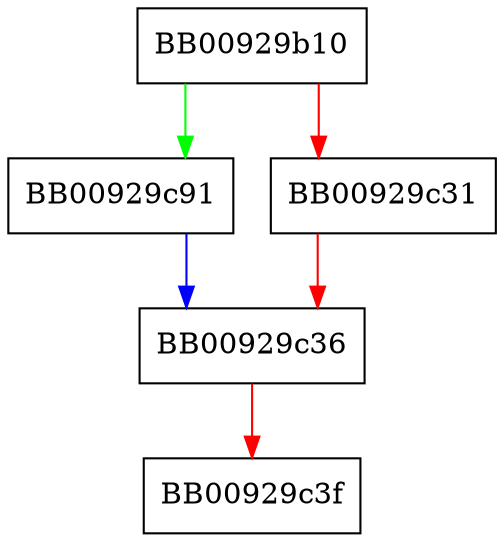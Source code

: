 digraph _Unwind_Resume {
  node [shape="box"];
  graph [splines=ortho];
  BB00929b10 -> BB00929c91 [color="green"];
  BB00929b10 -> BB00929c31 [color="red"];
  BB00929c31 -> BB00929c36 [color="red"];
  BB00929c36 -> BB00929c3f [color="red"];
  BB00929c91 -> BB00929c36 [color="blue"];
}